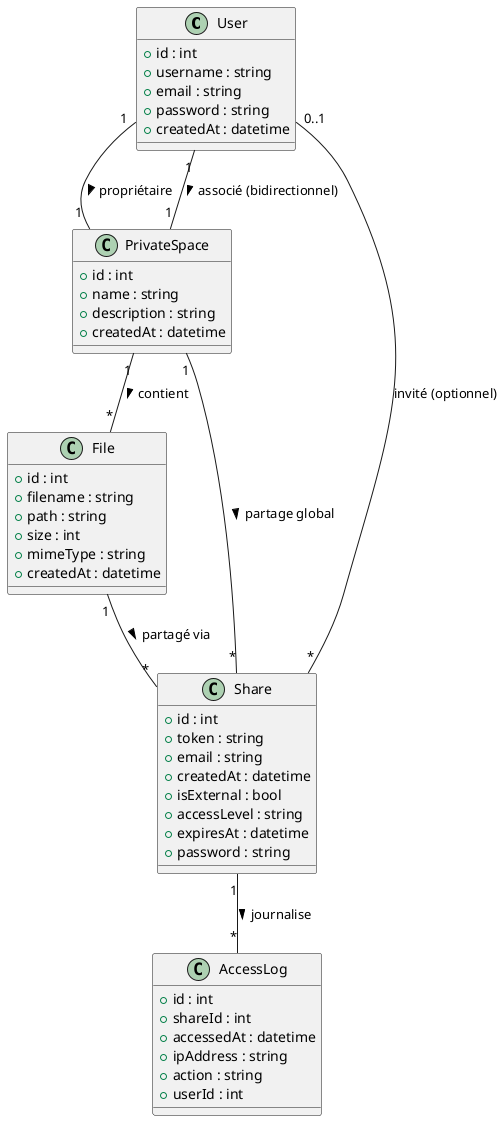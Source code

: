 @startuml HomeCloud

' Diagramme de classes principal pour Home Cloud (particuliers, partage)
' Synchronisé avec le code au 01/09/2025 — #24

class User {
  +id : int
  +username : string
  +email : string
  +password : string
  +createdAt : datetime
}

class PrivateSpace {
  +id : int
  +name : string
  +description : string
  +createdAt : datetime
}

class File {
  +id : int
  +filename : string
  +path : string
  +size : int
  +mimeType : string
  +createdAt : datetime
}

class Share {
  +id : int
  +token : string
  +email : string
  +createdAt : datetime
  +isExternal : bool
  +accessLevel : string
  +expiresAt : datetime
  +password : string
}

class AccessLog {
  +id : int
  +shareId : int
  +accessedAt : datetime
  +ipAddress : string
  +action : string
  +userId : int
}

' Suppression de Database (l'isolation se fait par base, pas par entité métier)

User "1" -- "1" PrivateSpace : propriétaire >
PrivateSpace "1" -- "1" User : < associé (bidirectionnel)
PrivateSpace "1" -- "*" File : contient >
File "1" -- "*" Share : partagé via >
PrivateSpace "1" -- "*" Share : partage global >
Share "*" -- "0..1" User : invité (optionnel)
Share "1" -- "*" AccessLog : journalise >

' NOTE: Chaque PrivateSpace est associé à un sous-domaine dédié (multi-tenant applicatif)
' L'isolation des données est assurée par la détection du sous-domaine côté Symfony
' Un User possède un PrivateSpace, chaque PrivateSpace correspond à un sous-domaine

@enduml
